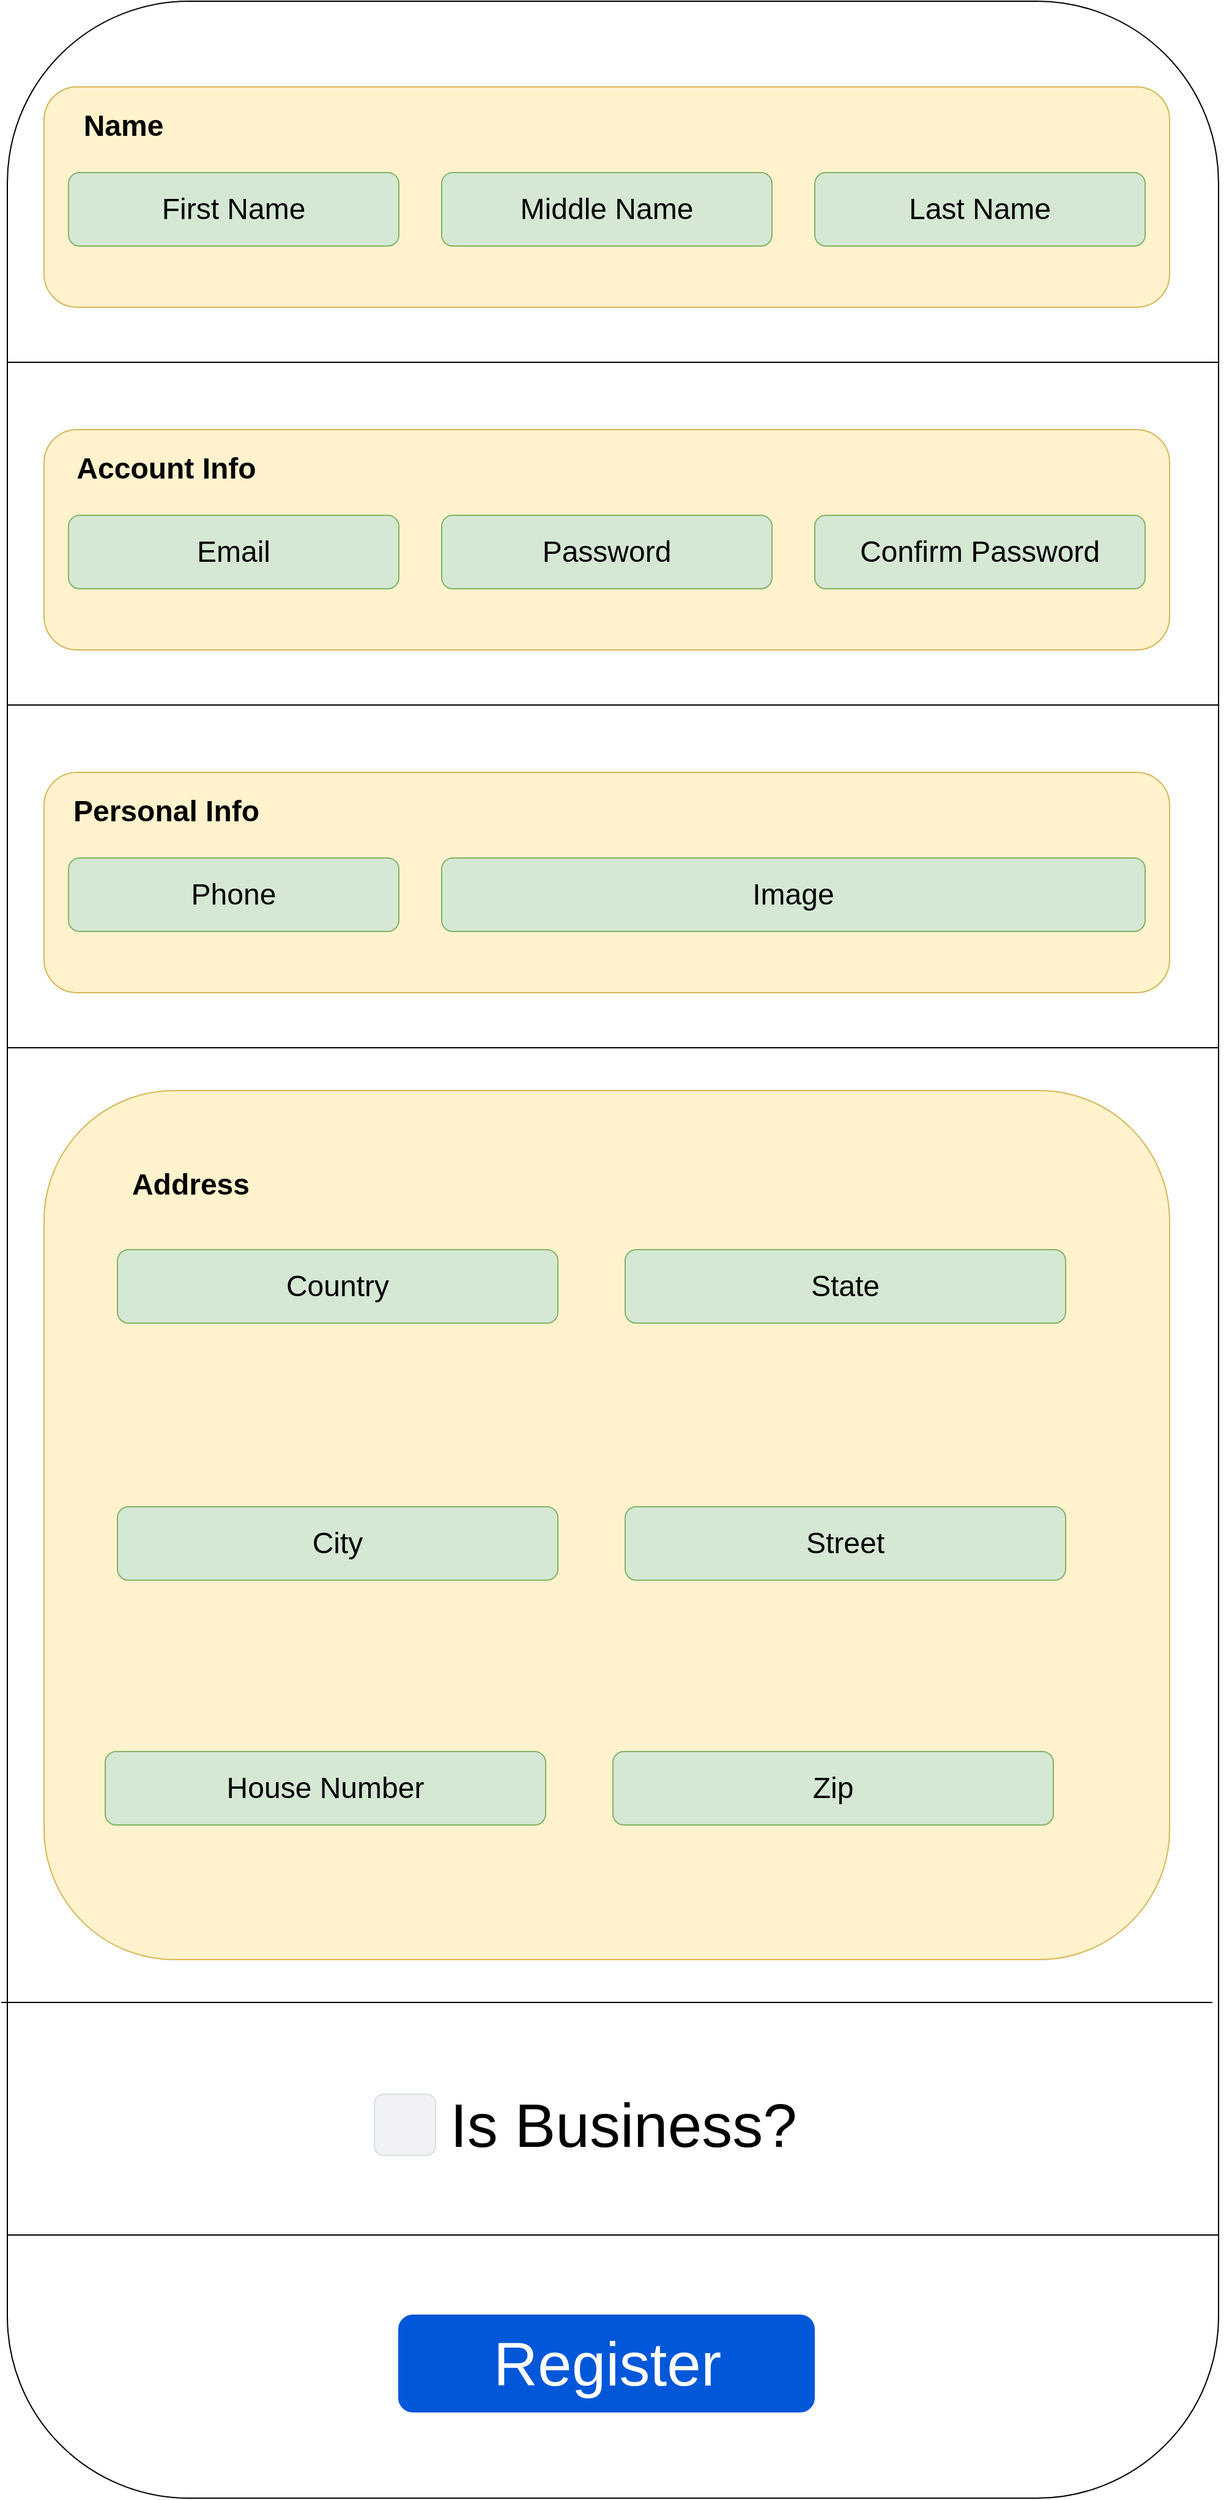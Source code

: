<mxfile>
    <diagram id="3X3UyHTEZBTcUHDAq7y1" name="Page-1">
        <mxGraphModel dx="2441" dy="867" grid="1" gridSize="10" guides="1" tooltips="1" connect="1" arrows="1" fold="1" page="1" pageScale="1" pageWidth="850" pageHeight="1100" math="0" shadow="0">
            <root>
                <mxCell id="0"/>
                <mxCell id="1" parent="0"/>
                <mxCell id="2" value="" style="rounded=1;whiteSpace=wrap;html=1;" vertex="1" parent="1">
                    <mxGeometry x="-80" y="100" width="990" height="2040" as="geometry"/>
                </mxCell>
                <mxCell id="9" value="" style="line;strokeWidth=1;rotatable=0;dashed=0;labelPosition=right;align=left;verticalAlign=middle;spacingTop=0;spacingLeft=6;points=[];portConstraint=eastwest;" vertex="1" parent="1">
                    <mxGeometry x="-80" y="390" width="990" height="10" as="geometry"/>
                </mxCell>
                <mxCell id="10" value="" style="group" vertex="1" connectable="0" parent="1">
                    <mxGeometry x="-50" y="170" width="920" height="180" as="geometry"/>
                </mxCell>
                <mxCell id="3" value="" style="rounded=1;whiteSpace=wrap;html=1;fillColor=#fff2cc;strokeColor=#d6b656;" vertex="1" parent="10">
                    <mxGeometry width="920" height="180" as="geometry"/>
                </mxCell>
                <mxCell id="5" value="&lt;h1 style=&quot;margin-top: 0px;&quot;&gt;Name&lt;/h1&gt;" style="text;html=1;whiteSpace=wrap;overflow=hidden;rounded=0;align=center;verticalAlign=middle;" vertex="1" parent="10">
                    <mxGeometry x="20" y="10" width="90" height="60" as="geometry"/>
                </mxCell>
                <mxCell id="6" value="&lt;span style=&quot;font-size: 24px;&quot;&gt;First Name&lt;/span&gt;" style="rounded=1;whiteSpace=wrap;html=1;fillColor=#d5e8d4;strokeColor=#82b366;" vertex="1" parent="10">
                    <mxGeometry x="20" y="70" width="270" height="60" as="geometry"/>
                </mxCell>
                <mxCell id="7" value="&lt;span style=&quot;font-size: 24px;&quot;&gt;Middle Name&lt;/span&gt;" style="rounded=1;whiteSpace=wrap;html=1;fillColor=#d5e8d4;strokeColor=#82b366;" vertex="1" parent="10">
                    <mxGeometry x="325" y="70" width="270" height="60" as="geometry"/>
                </mxCell>
                <mxCell id="8" value="&lt;span style=&quot;font-size: 24px;&quot;&gt;Last Name&lt;/span&gt;" style="rounded=1;whiteSpace=wrap;html=1;fillColor=#d5e8d4;strokeColor=#82b366;" vertex="1" parent="10">
                    <mxGeometry x="630" y="70" width="270" height="60" as="geometry"/>
                </mxCell>
                <mxCell id="13" value="" style="group" vertex="1" connectable="0" parent="1">
                    <mxGeometry x="-50" y="450" width="920" height="180" as="geometry"/>
                </mxCell>
                <mxCell id="14" value="" style="rounded=1;whiteSpace=wrap;html=1;fillColor=#fff2cc;strokeColor=#d6b656;" vertex="1" parent="13">
                    <mxGeometry width="920" height="180" as="geometry"/>
                </mxCell>
                <mxCell id="15" value="&lt;h1 style=&quot;margin-top: 0px;&quot;&gt;Account Info&lt;/h1&gt;" style="text;html=1;whiteSpace=wrap;overflow=hidden;rounded=0;align=center;verticalAlign=middle;" vertex="1" parent="13">
                    <mxGeometry x="20" y="10" width="160" height="60" as="geometry"/>
                </mxCell>
                <mxCell id="16" value="&lt;span style=&quot;font-size: 24px;&quot;&gt;Email&lt;/span&gt;" style="rounded=1;whiteSpace=wrap;html=1;fillColor=#d5e8d4;strokeColor=#82b366;" vertex="1" parent="13">
                    <mxGeometry x="20" y="70" width="270" height="60" as="geometry"/>
                </mxCell>
                <mxCell id="17" value="&lt;span style=&quot;font-size: 24px;&quot;&gt;Password&lt;/span&gt;" style="rounded=1;whiteSpace=wrap;html=1;fillColor=#d5e8d4;strokeColor=#82b366;" vertex="1" parent="13">
                    <mxGeometry x="325" y="70" width="270" height="60" as="geometry"/>
                </mxCell>
                <mxCell id="18" value="&lt;span style=&quot;font-size: 24px;&quot;&gt;Confirm Password&lt;/span&gt;" style="rounded=1;whiteSpace=wrap;html=1;fillColor=#d5e8d4;strokeColor=#82b366;" vertex="1" parent="13">
                    <mxGeometry x="630" y="70" width="270" height="60" as="geometry"/>
                </mxCell>
                <mxCell id="19" value="" style="line;strokeWidth=1;rotatable=0;dashed=0;labelPosition=right;align=left;verticalAlign=middle;spacingTop=0;spacingLeft=6;points=[];portConstraint=eastwest;" vertex="1" parent="1">
                    <mxGeometry x="-80" y="670" width="990" height="10" as="geometry"/>
                </mxCell>
                <mxCell id="22" value="" style="group" vertex="1" connectable="0" parent="1">
                    <mxGeometry x="-50" y="730" width="920" height="180" as="geometry"/>
                </mxCell>
                <mxCell id="23" value="" style="rounded=1;whiteSpace=wrap;html=1;fillColor=#fff2cc;strokeColor=#d6b656;" vertex="1" parent="22">
                    <mxGeometry width="920" height="180" as="geometry"/>
                </mxCell>
                <mxCell id="24" value="&lt;h1 style=&quot;margin-top: 0px;&quot;&gt;Personal Info&lt;/h1&gt;" style="text;html=1;whiteSpace=wrap;overflow=hidden;rounded=0;align=center;verticalAlign=middle;" vertex="1" parent="22">
                    <mxGeometry x="20" y="10" width="160" height="60" as="geometry"/>
                </mxCell>
                <mxCell id="28" value="&lt;span style=&quot;font-size: 24px;&quot;&gt;Phone&lt;/span&gt;" style="rounded=1;whiteSpace=wrap;html=1;fillColor=#d5e8d4;strokeColor=#82b366;" vertex="1" parent="22">
                    <mxGeometry x="20" y="70" width="270" height="60" as="geometry"/>
                </mxCell>
                <mxCell id="29" value="&lt;span style=&quot;font-size: 24px;&quot;&gt;Image&lt;/span&gt;" style="rounded=1;whiteSpace=wrap;html=1;fillColor=#d5e8d4;strokeColor=#82b366;" vertex="1" parent="22">
                    <mxGeometry x="325" y="70" width="575" height="60" as="geometry"/>
                </mxCell>
                <mxCell id="30" value="" style="line;strokeWidth=1;rotatable=0;dashed=0;labelPosition=right;align=left;verticalAlign=middle;spacingTop=0;spacingLeft=6;points=[];portConstraint=eastwest;" vertex="1" parent="1">
                    <mxGeometry x="-80" y="950" width="990" height="10" as="geometry"/>
                </mxCell>
                <mxCell id="36" value="" style="group" vertex="1" connectable="0" parent="1">
                    <mxGeometry x="-50" y="990" width="970" height="820" as="geometry"/>
                </mxCell>
                <mxCell id="37" value="" style="rounded=1;whiteSpace=wrap;html=1;fillColor=#fff2cc;strokeColor=#d6b656;" vertex="1" parent="36">
                    <mxGeometry width="920" height="710" as="geometry"/>
                </mxCell>
                <mxCell id="38" value="&lt;h1 style=&quot;margin-top: 0px;&quot;&gt;Address&lt;/h1&gt;" style="text;html=1;whiteSpace=wrap;overflow=hidden;rounded=0;align=center;verticalAlign=middle;" vertex="1" parent="36">
                    <mxGeometry x="40" y="60" width="160" height="44.44" as="geometry"/>
                </mxCell>
                <mxCell id="41" value="&lt;span style=&quot;font-size: 24px;&quot;&gt;Country&lt;/span&gt;" style="rounded=1;whiteSpace=wrap;html=1;fillColor=#d5e8d4;strokeColor=#82b366;" vertex="1" parent="36">
                    <mxGeometry x="60" y="130" width="360" height="60" as="geometry"/>
                </mxCell>
                <mxCell id="42" value="&lt;span style=&quot;font-size: 24px;&quot;&gt;State&lt;/span&gt;" style="rounded=1;whiteSpace=wrap;html=1;fillColor=#d5e8d4;strokeColor=#82b366;" vertex="1" parent="36">
                    <mxGeometry x="475" y="130" width="360" height="60" as="geometry"/>
                </mxCell>
                <mxCell id="43" value="&lt;span style=&quot;font-size: 24px;&quot;&gt;City&lt;/span&gt;" style="rounded=1;whiteSpace=wrap;html=1;fillColor=#d5e8d4;strokeColor=#82b366;" vertex="1" parent="36">
                    <mxGeometry x="60" y="340" width="360" height="60" as="geometry"/>
                </mxCell>
                <mxCell id="44" value="&lt;span style=&quot;font-size: 24px;&quot;&gt;Street&lt;/span&gt;" style="rounded=1;whiteSpace=wrap;html=1;fillColor=#d5e8d4;strokeColor=#82b366;" vertex="1" parent="36">
                    <mxGeometry x="475" y="340" width="360" height="60" as="geometry"/>
                </mxCell>
                <mxCell id="45" value="&lt;span style=&quot;font-size: 24px;&quot;&gt;Zip&lt;/span&gt;" style="rounded=1;whiteSpace=wrap;html=1;fillColor=#d5e8d4;strokeColor=#82b366;" vertex="1" parent="36">
                    <mxGeometry x="465" y="540" width="360" height="60" as="geometry"/>
                </mxCell>
                <mxCell id="46" value="&lt;span style=&quot;font-size: 24px;&quot;&gt;House Number&lt;/span&gt;" style="rounded=1;whiteSpace=wrap;html=1;fillColor=#d5e8d4;strokeColor=#82b366;" vertex="1" parent="36">
                    <mxGeometry x="50" y="540" width="360" height="60" as="geometry"/>
                </mxCell>
                <mxCell id="49" value="" style="line;strokeWidth=1;rotatable=0;dashed=0;labelPosition=right;align=left;verticalAlign=middle;spacingTop=0;spacingLeft=6;points=[];portConstraint=eastwest;" vertex="1" parent="36">
                    <mxGeometry x="-35" y="740" width="990" height="10" as="geometry"/>
                </mxCell>
                <mxCell id="53" value="&lt;font style=&quot;font-size: 50px;&quot;&gt;Is Business?&lt;/font&gt;" style="rounded=1;fillColor=#F0F2F5;strokeColor=#D8DCE3;align=left;verticalAlign=middle;fontStyle=0;fontSize=12;labelPosition=right;verticalLabelPosition=middle;spacingLeft=10;html=1;shadow=0;dashed=0" vertex="1" parent="1">
                    <mxGeometry x="220" y="1810" width="50" height="50" as="geometry"/>
                </mxCell>
                <mxCell id="54" value="" style="line;strokeWidth=1;rotatable=0;dashed=0;labelPosition=right;align=left;verticalAlign=middle;spacingTop=0;spacingLeft=6;points=[];portConstraint=eastwest;" vertex="1" parent="1">
                    <mxGeometry x="-80" y="1920" width="990" height="10" as="geometry"/>
                </mxCell>
                <mxCell id="55" value="&lt;font style=&quot;font-size: 50px; color: rgb(255, 255, 255);&quot;&gt;Register&lt;/font&gt;" style="rounded=1;fillColor=#0057D8;strokeColor=none;html=1;whiteSpace=wrap;fontColor=#ffffff;align=center;verticalAlign=middle;fontStyle=0;fontSize=12;sketch=0;" vertex="1" parent="1">
                    <mxGeometry x="239.5" y="1990" width="340.5" height="80" as="geometry"/>
                </mxCell>
            </root>
        </mxGraphModel>
    </diagram>
</mxfile>